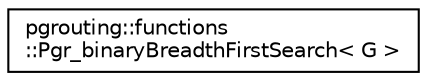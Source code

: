 digraph "Graphical Class Hierarchy"
{
  edge [fontname="Helvetica",fontsize="10",labelfontname="Helvetica",labelfontsize="10"];
  node [fontname="Helvetica",fontsize="10",shape=record];
  rankdir="LR";
  Node0 [label="pgrouting::functions\l::Pgr_binaryBreadthFirstSearch\< G \>",height=0.2,width=0.4,color="black", fillcolor="white", style="filled",URL="$classpgrouting_1_1functions_1_1Pgr__binaryBreadthFirstSearch.html"];
}
